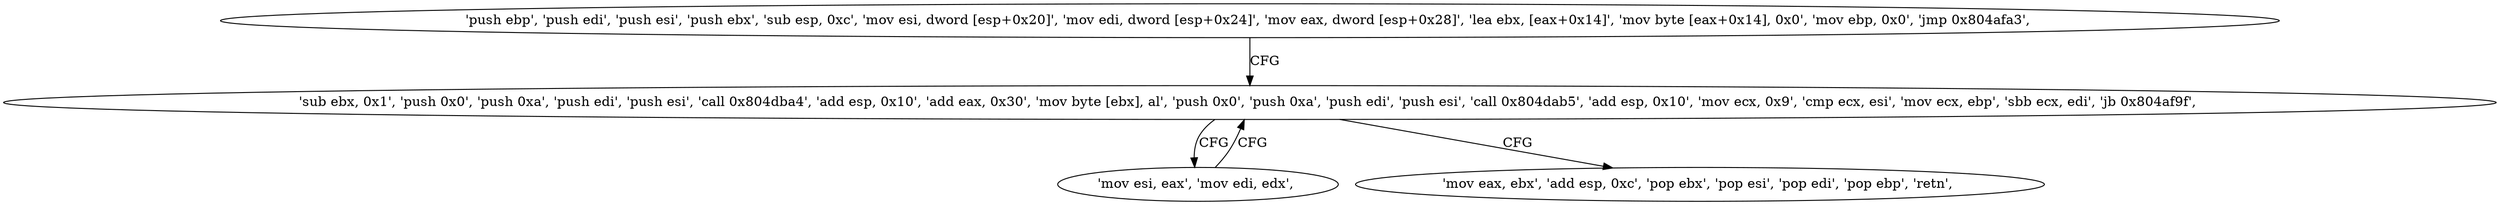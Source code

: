 digraph "func" {
"134524798" [label = "'push ebp', 'push edi', 'push esi', 'push ebx', 'sub esp, 0xc', 'mov esi, dword [esp+0x20]', 'mov edi, dword [esp+0x24]', 'mov eax, dword [esp+0x28]', 'lea ebx, [eax+0x14]', 'mov byte [eax+0x14], 0x0', 'mov ebp, 0x0', 'jmp 0x804afa3', " ]
"134524835" [label = "'sub ebx, 0x1', 'push 0x0', 'push 0xa', 'push edi', 'push esi', 'call 0x804dba4', 'add esp, 0x10', 'add eax, 0x30', 'mov byte [ebx], al', 'push 0x0', 'push 0xa', 'push edi', 'push esi', 'call 0x804dab5', 'add esp, 0x10', 'mov ecx, 0x9', 'cmp ecx, esi', 'mov ecx, ebp', 'sbb ecx, edi', 'jb 0x804af9f', " ]
"134524831" [label = "'mov esi, eax', 'mov edi, edx', " ]
"134524884" [label = "'mov eax, ebx', 'add esp, 0xc', 'pop ebx', 'pop esi', 'pop edi', 'pop ebp', 'retn', " ]
"134524798" -> "134524835" [ label = "CFG" ]
"134524835" -> "134524831" [ label = "CFG" ]
"134524835" -> "134524884" [ label = "CFG" ]
"134524831" -> "134524835" [ label = "CFG" ]
}

